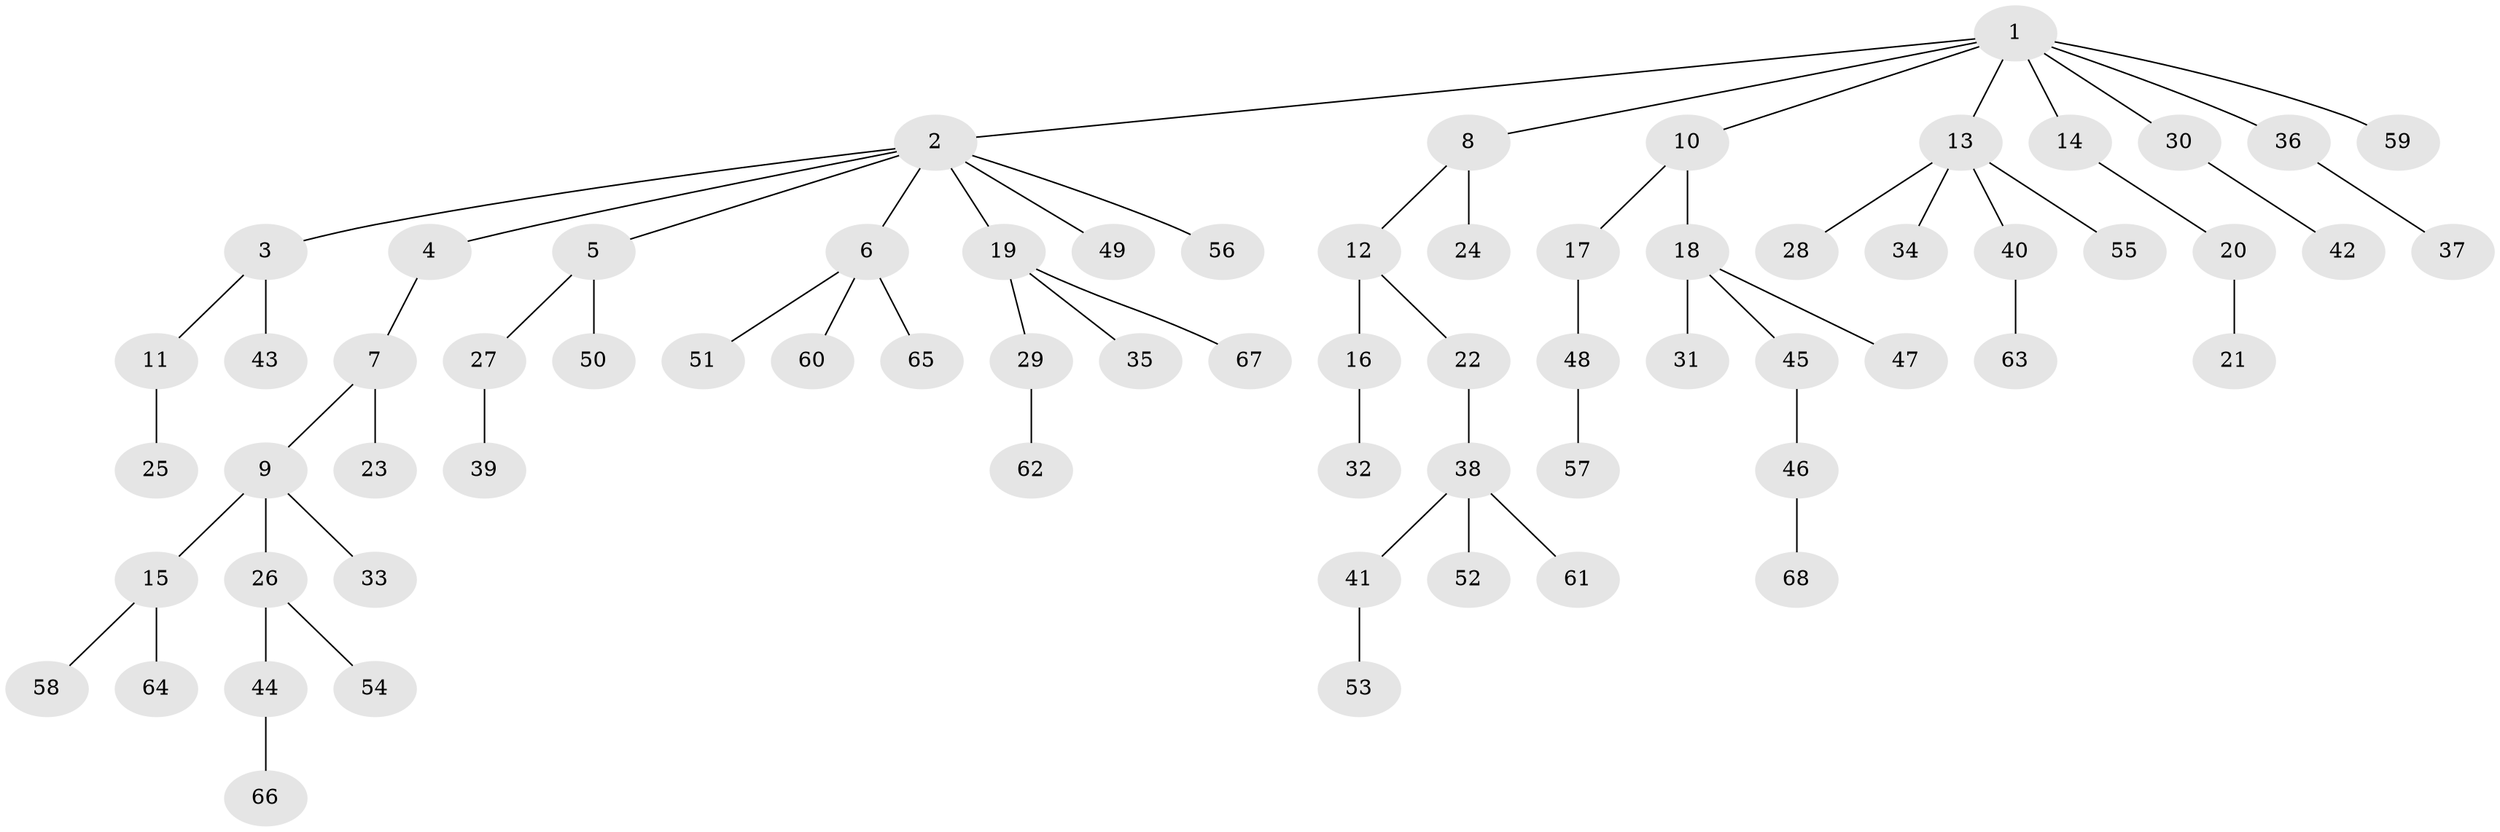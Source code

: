 // Generated by graph-tools (version 1.1) at 2025/15/03/09/25 04:15:23]
// undirected, 68 vertices, 67 edges
graph export_dot {
graph [start="1"]
  node [color=gray90,style=filled];
  1;
  2;
  3;
  4;
  5;
  6;
  7;
  8;
  9;
  10;
  11;
  12;
  13;
  14;
  15;
  16;
  17;
  18;
  19;
  20;
  21;
  22;
  23;
  24;
  25;
  26;
  27;
  28;
  29;
  30;
  31;
  32;
  33;
  34;
  35;
  36;
  37;
  38;
  39;
  40;
  41;
  42;
  43;
  44;
  45;
  46;
  47;
  48;
  49;
  50;
  51;
  52;
  53;
  54;
  55;
  56;
  57;
  58;
  59;
  60;
  61;
  62;
  63;
  64;
  65;
  66;
  67;
  68;
  1 -- 2;
  1 -- 8;
  1 -- 10;
  1 -- 13;
  1 -- 14;
  1 -- 30;
  1 -- 36;
  1 -- 59;
  2 -- 3;
  2 -- 4;
  2 -- 5;
  2 -- 6;
  2 -- 19;
  2 -- 49;
  2 -- 56;
  3 -- 11;
  3 -- 43;
  4 -- 7;
  5 -- 27;
  5 -- 50;
  6 -- 51;
  6 -- 60;
  6 -- 65;
  7 -- 9;
  7 -- 23;
  8 -- 12;
  8 -- 24;
  9 -- 15;
  9 -- 26;
  9 -- 33;
  10 -- 17;
  10 -- 18;
  11 -- 25;
  12 -- 16;
  12 -- 22;
  13 -- 28;
  13 -- 34;
  13 -- 40;
  13 -- 55;
  14 -- 20;
  15 -- 58;
  15 -- 64;
  16 -- 32;
  17 -- 48;
  18 -- 31;
  18 -- 45;
  18 -- 47;
  19 -- 29;
  19 -- 35;
  19 -- 67;
  20 -- 21;
  22 -- 38;
  26 -- 44;
  26 -- 54;
  27 -- 39;
  29 -- 62;
  30 -- 42;
  36 -- 37;
  38 -- 41;
  38 -- 52;
  38 -- 61;
  40 -- 63;
  41 -- 53;
  44 -- 66;
  45 -- 46;
  46 -- 68;
  48 -- 57;
}
